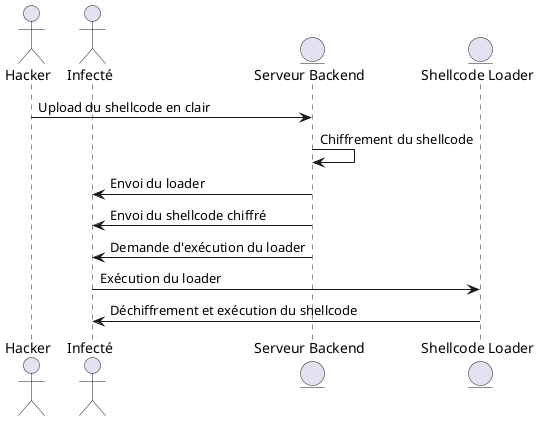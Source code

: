 @startuml
actor Hacker
actor "Infecté" as Infected
entity "Serveur Backend" as Backend
entity "Shellcode Loader" as Loader

Hacker -> Backend: Upload du shellcode en clair
Backend -> Backend: Chiffrement du shellcode
Backend -> Infected: Envoi du loader
Backend -> Infected: Envoi du shellcode chiffré
Backend -> Infected: Demande d'exécution du loader
Infected -> Loader: Exécution du loader
Loader -> Infected: Déchiffrement et exécution du shellcode

@enduml
